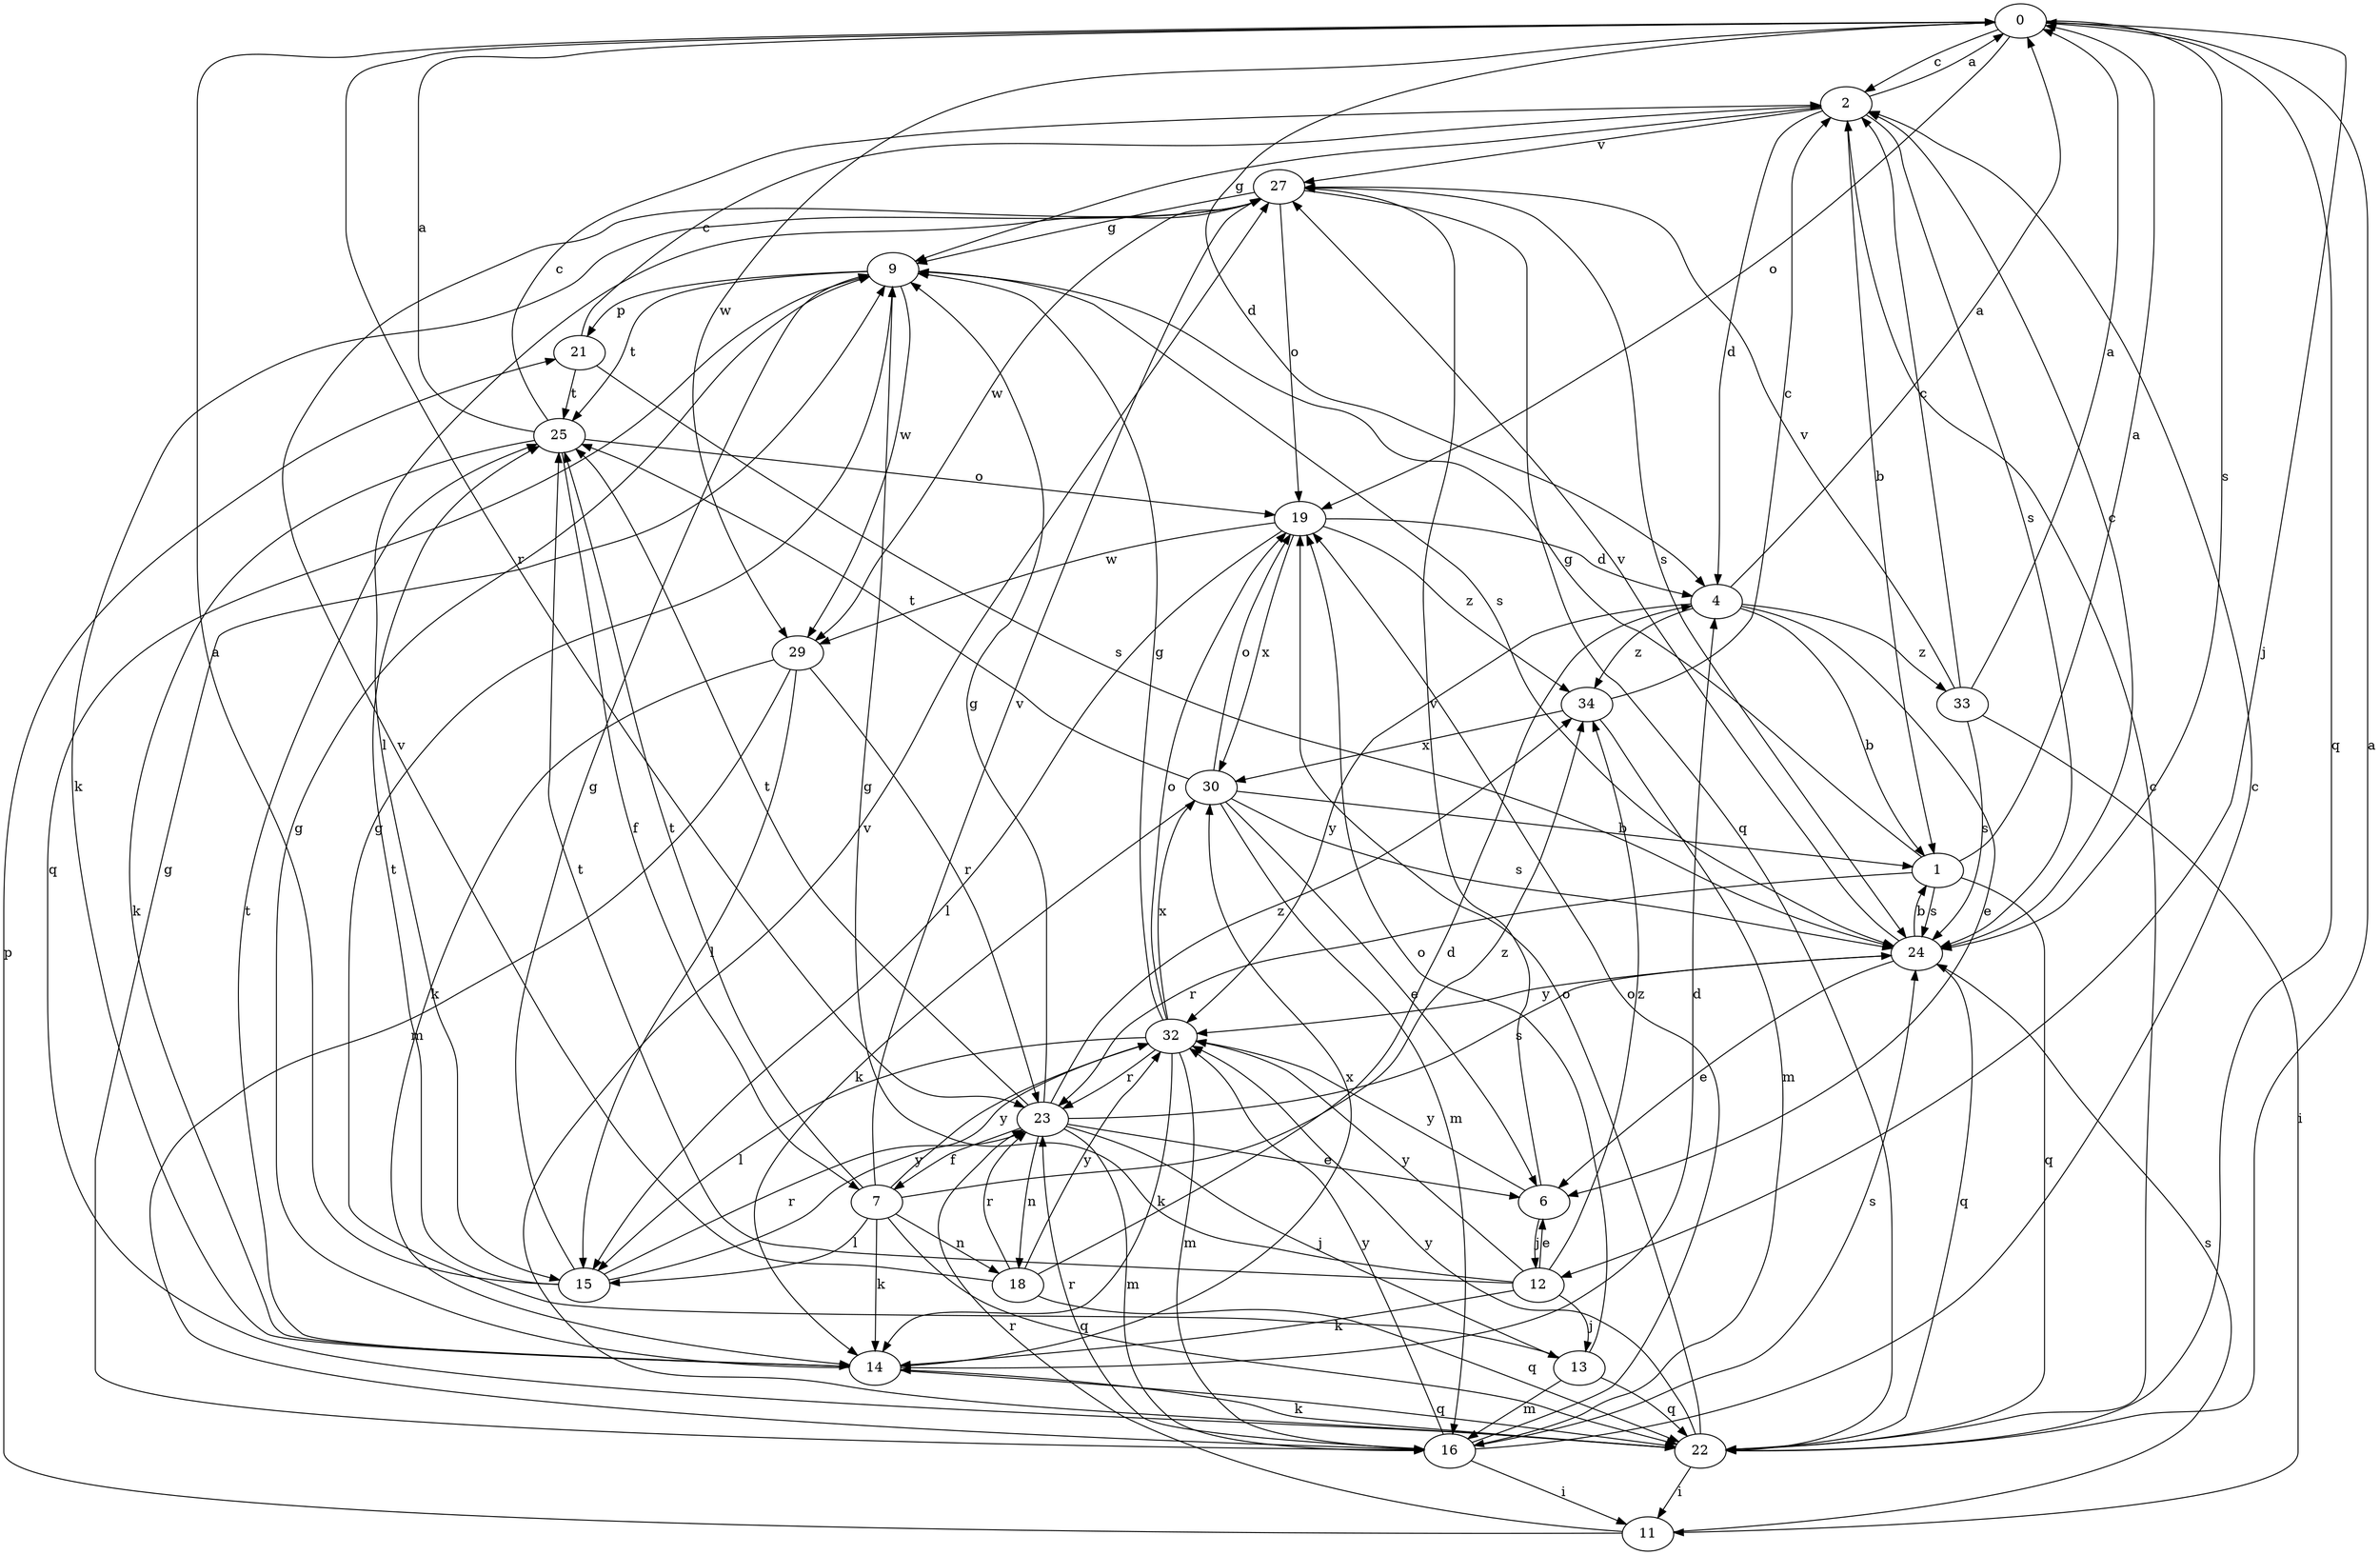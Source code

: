 strict digraph  {
0;
1;
2;
4;
6;
7;
9;
11;
12;
13;
14;
15;
16;
18;
19;
21;
22;
23;
24;
25;
27;
29;
30;
32;
33;
34;
0 -> 2  [label=c];
0 -> 4  [label=d];
0 -> 12  [label=j];
0 -> 19  [label=o];
0 -> 22  [label=q];
0 -> 23  [label=r];
0 -> 24  [label=s];
0 -> 29  [label=w];
1 -> 0  [label=a];
1 -> 9  [label=g];
1 -> 22  [label=q];
1 -> 23  [label=r];
1 -> 24  [label=s];
2 -> 0  [label=a];
2 -> 1  [label=b];
2 -> 4  [label=d];
2 -> 9  [label=g];
2 -> 24  [label=s];
2 -> 27  [label=v];
4 -> 0  [label=a];
4 -> 1  [label=b];
4 -> 6  [label=e];
4 -> 32  [label=y];
4 -> 33  [label=z];
4 -> 34  [label=z];
6 -> 12  [label=j];
6 -> 27  [label=v];
6 -> 32  [label=y];
7 -> 14  [label=k];
7 -> 15  [label=l];
7 -> 18  [label=n];
7 -> 22  [label=q];
7 -> 25  [label=t];
7 -> 27  [label=v];
7 -> 32  [label=y];
7 -> 34  [label=z];
9 -> 21  [label=p];
9 -> 22  [label=q];
9 -> 24  [label=s];
9 -> 25  [label=t];
9 -> 29  [label=w];
11 -> 21  [label=p];
11 -> 23  [label=r];
11 -> 24  [label=s];
12 -> 6  [label=e];
12 -> 9  [label=g];
12 -> 13  [label=j];
12 -> 14  [label=k];
12 -> 25  [label=t];
12 -> 32  [label=y];
12 -> 34  [label=z];
13 -> 9  [label=g];
13 -> 16  [label=m];
13 -> 19  [label=o];
13 -> 22  [label=q];
14 -> 4  [label=d];
14 -> 9  [label=g];
14 -> 22  [label=q];
14 -> 25  [label=t];
14 -> 30  [label=x];
15 -> 0  [label=a];
15 -> 9  [label=g];
15 -> 23  [label=r];
15 -> 25  [label=t];
15 -> 32  [label=y];
16 -> 2  [label=c];
16 -> 9  [label=g];
16 -> 11  [label=i];
16 -> 19  [label=o];
16 -> 23  [label=r];
16 -> 24  [label=s];
16 -> 32  [label=y];
18 -> 4  [label=d];
18 -> 22  [label=q];
18 -> 23  [label=r];
18 -> 27  [label=v];
18 -> 32  [label=y];
19 -> 4  [label=d];
19 -> 15  [label=l];
19 -> 29  [label=w];
19 -> 30  [label=x];
19 -> 34  [label=z];
21 -> 2  [label=c];
21 -> 24  [label=s];
21 -> 25  [label=t];
22 -> 0  [label=a];
22 -> 2  [label=c];
22 -> 11  [label=i];
22 -> 14  [label=k];
22 -> 19  [label=o];
22 -> 27  [label=v];
22 -> 32  [label=y];
23 -> 6  [label=e];
23 -> 7  [label=f];
23 -> 9  [label=g];
23 -> 13  [label=j];
23 -> 16  [label=m];
23 -> 18  [label=n];
23 -> 24  [label=s];
23 -> 25  [label=t];
23 -> 34  [label=z];
24 -> 1  [label=b];
24 -> 2  [label=c];
24 -> 6  [label=e];
24 -> 22  [label=q];
24 -> 27  [label=v];
24 -> 32  [label=y];
25 -> 0  [label=a];
25 -> 2  [label=c];
25 -> 7  [label=f];
25 -> 14  [label=k];
25 -> 19  [label=o];
27 -> 9  [label=g];
27 -> 14  [label=k];
27 -> 15  [label=l];
27 -> 19  [label=o];
27 -> 22  [label=q];
27 -> 24  [label=s];
27 -> 29  [label=w];
29 -> 14  [label=k];
29 -> 15  [label=l];
29 -> 16  [label=m];
29 -> 23  [label=r];
30 -> 1  [label=b];
30 -> 6  [label=e];
30 -> 14  [label=k];
30 -> 16  [label=m];
30 -> 19  [label=o];
30 -> 24  [label=s];
30 -> 25  [label=t];
32 -> 9  [label=g];
32 -> 14  [label=k];
32 -> 15  [label=l];
32 -> 16  [label=m];
32 -> 19  [label=o];
32 -> 23  [label=r];
32 -> 30  [label=x];
33 -> 0  [label=a];
33 -> 2  [label=c];
33 -> 11  [label=i];
33 -> 24  [label=s];
33 -> 27  [label=v];
34 -> 2  [label=c];
34 -> 16  [label=m];
34 -> 30  [label=x];
}
